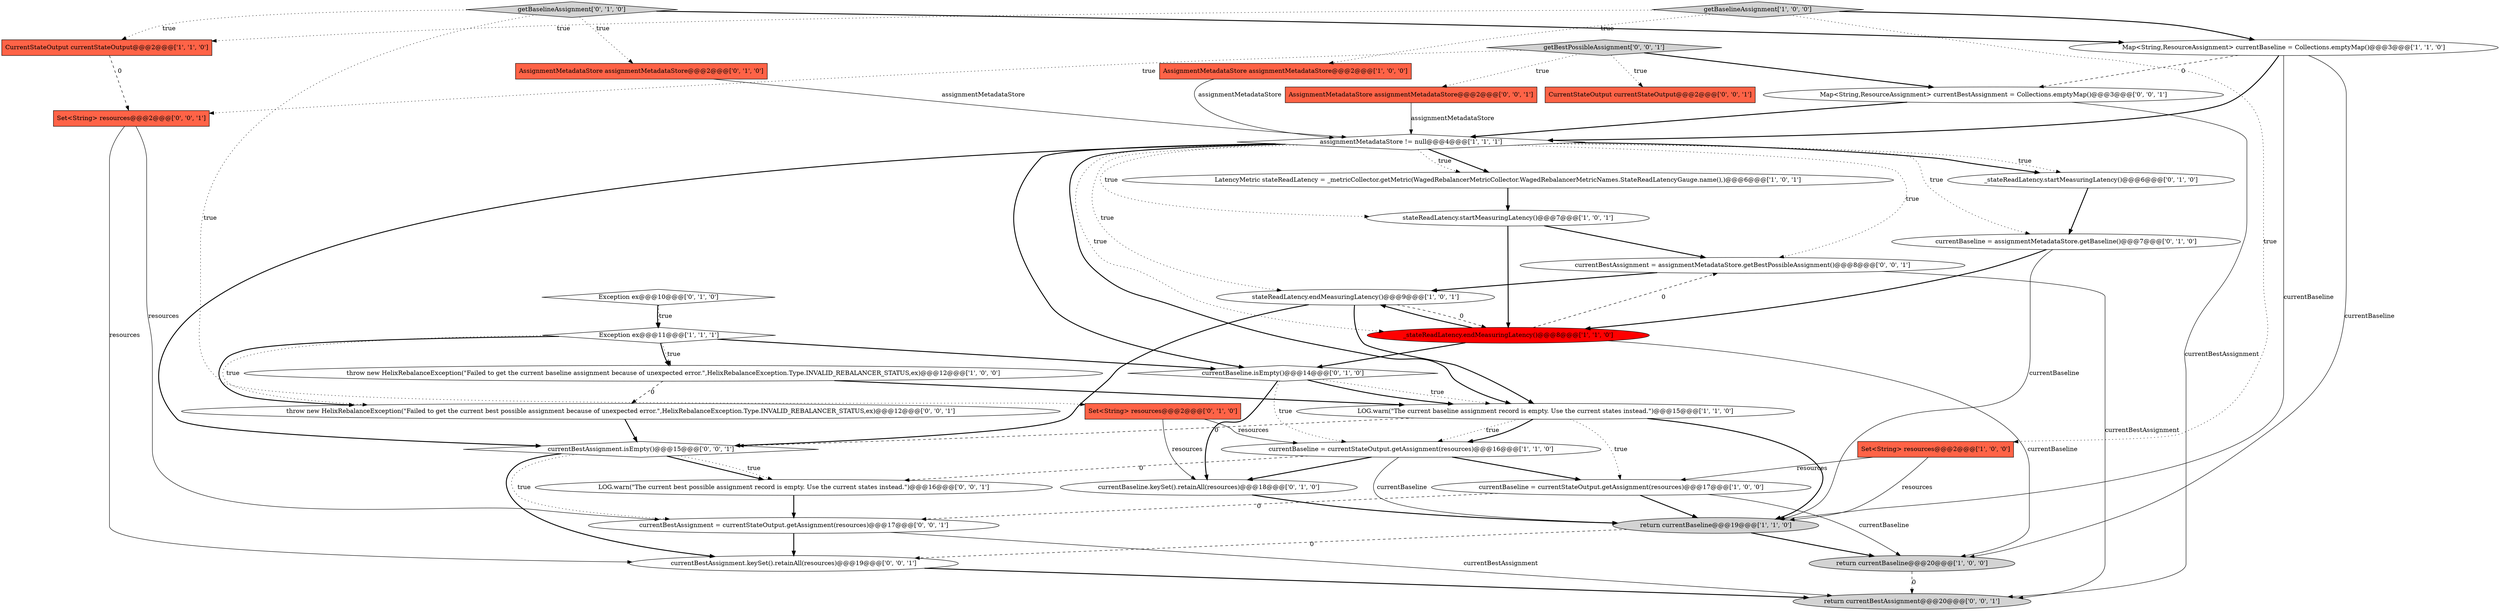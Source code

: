 digraph {
31 [style = filled, label = "currentBestAssignment.keySet().retainAll(resources)@@@19@@@['0', '0', '1']", fillcolor = white, shape = ellipse image = "AAA0AAABBB3BBB"];
33 [style = filled, label = "currentBestAssignment = currentStateOutput.getAssignment(resources)@@@17@@@['0', '0', '1']", fillcolor = white, shape = ellipse image = "AAA0AAABBB3BBB"];
6 [style = filled, label = "currentBaseline = currentStateOutput.getAssignment(resources)@@@17@@@['1', '0', '0']", fillcolor = white, shape = ellipse image = "AAA0AAABBB1BBB"];
17 [style = filled, label = "AssignmentMetadataStore assignmentMetadataStore@@@2@@@['0', '1', '0']", fillcolor = tomato, shape = box image = "AAA0AAABBB2BBB"];
5 [style = filled, label = "return currentBaseline@@@19@@@['1', '1', '0']", fillcolor = lightgray, shape = ellipse image = "AAA0AAABBB1BBB"];
15 [style = filled, label = "currentBaseline = currentStateOutput.getAssignment(resources)@@@16@@@['1', '1', '0']", fillcolor = white, shape = ellipse image = "AAA0AAABBB1BBB"];
30 [style = filled, label = "return currentBestAssignment@@@20@@@['0', '0', '1']", fillcolor = lightgray, shape = ellipse image = "AAA0AAABBB3BBB"];
7 [style = filled, label = "Map<String,ResourceAssignment> currentBaseline = Collections.emptyMap()@@@3@@@['1', '1', '0']", fillcolor = white, shape = ellipse image = "AAA0AAABBB1BBB"];
4 [style = filled, label = "assignmentMetadataStore != null@@@4@@@['1', '1', '1']", fillcolor = white, shape = diamond image = "AAA0AAABBB1BBB"];
13 [style = filled, label = "Exception ex@@@11@@@['1', '1', '1']", fillcolor = white, shape = diamond image = "AAA0AAABBB1BBB"];
20 [style = filled, label = "currentBaseline.keySet().retainAll(resources)@@@18@@@['0', '1', '0']", fillcolor = white, shape = ellipse image = "AAA0AAABBB2BBB"];
34 [style = filled, label = "Set<String> resources@@@2@@@['0', '0', '1']", fillcolor = tomato, shape = box image = "AAA0AAABBB3BBB"];
12 [style = filled, label = "getBaselineAssignment['1', '0', '0']", fillcolor = lightgray, shape = diamond image = "AAA0AAABBB1BBB"];
32 [style = filled, label = "AssignmentMetadataStore assignmentMetadataStore@@@2@@@['0', '0', '1']", fillcolor = tomato, shape = box image = "AAA0AAABBB3BBB"];
35 [style = filled, label = "currentBestAssignment = assignmentMetadataStore.getBestPossibleAssignment()@@@8@@@['0', '0', '1']", fillcolor = white, shape = ellipse image = "AAA0AAABBB3BBB"];
23 [style = filled, label = "currentBaseline.isEmpty()@@@14@@@['0', '1', '0']", fillcolor = white, shape = diamond image = "AAA0AAABBB2BBB"];
11 [style = filled, label = "Set<String> resources@@@2@@@['1', '0', '0']", fillcolor = tomato, shape = box image = "AAA0AAABBB1BBB"];
18 [style = filled, label = "_stateReadLatency.startMeasuringLatency()@@@6@@@['0', '1', '0']", fillcolor = white, shape = ellipse image = "AAA0AAABBB2BBB"];
27 [style = filled, label = "getBestPossibleAssignment['0', '0', '1']", fillcolor = lightgray, shape = diamond image = "AAA0AAABBB3BBB"];
9 [style = filled, label = "LOG.warn(\"The current baseline assignment record is empty. Use the current states instead.\")@@@15@@@['1', '1', '0']", fillcolor = white, shape = ellipse image = "AAA0AAABBB1BBB"];
21 [style = filled, label = "Set<String> resources@@@2@@@['0', '1', '0']", fillcolor = tomato, shape = box image = "AAA0AAABBB2BBB"];
28 [style = filled, label = "CurrentStateOutput currentStateOutput@@@2@@@['0', '0', '1']", fillcolor = tomato, shape = box image = "AAA0AAABBB3BBB"];
8 [style = filled, label = "return currentBaseline@@@20@@@['1', '0', '0']", fillcolor = lightgray, shape = ellipse image = "AAA0AAABBB1BBB"];
3 [style = filled, label = "LatencyMetric stateReadLatency = _metricCollector.getMetric(WagedRebalancerMetricCollector.WagedRebalancerMetricNames.StateReadLatencyGauge.name(),)@@@6@@@['1', '0', '1']", fillcolor = white, shape = ellipse image = "AAA0AAABBB1BBB"];
22 [style = filled, label = "Exception ex@@@10@@@['0', '1', '0']", fillcolor = white, shape = diamond image = "AAA0AAABBB2BBB"];
36 [style = filled, label = "currentBestAssignment.isEmpty()@@@15@@@['0', '0', '1']", fillcolor = white, shape = diamond image = "AAA0AAABBB3BBB"];
26 [style = filled, label = "Map<String,ResourceAssignment> currentBestAssignment = Collections.emptyMap()@@@3@@@['0', '0', '1']", fillcolor = white, shape = ellipse image = "AAA0AAABBB3BBB"];
25 [style = filled, label = "LOG.warn(\"The current best possible assignment record is empty. Use the current states instead.\")@@@16@@@['0', '0', '1']", fillcolor = white, shape = ellipse image = "AAA0AAABBB3BBB"];
14 [style = filled, label = "CurrentStateOutput currentStateOutput@@@2@@@['1', '1', '0']", fillcolor = tomato, shape = box image = "AAA0AAABBB1BBB"];
29 [style = filled, label = "throw new HelixRebalanceException(\"Failed to get the current best possible assignment because of unexpected error.\",HelixRebalanceException.Type.INVALID_REBALANCER_STATUS,ex)@@@12@@@['0', '0', '1']", fillcolor = white, shape = ellipse image = "AAA0AAABBB3BBB"];
2 [style = filled, label = "stateReadLatency.startMeasuringLatency()@@@7@@@['1', '0', '1']", fillcolor = white, shape = ellipse image = "AAA0AAABBB1BBB"];
10 [style = filled, label = "_stateReadLatency.endMeasuringLatency()@@@8@@@['1', '1', '0']", fillcolor = red, shape = ellipse image = "AAA1AAABBB1BBB"];
16 [style = filled, label = "throw new HelixRebalanceException(\"Failed to get the current baseline assignment because of unexpected error.\",HelixRebalanceException.Type.INVALID_REBALANCER_STATUS,ex)@@@12@@@['1', '0', '0']", fillcolor = white, shape = ellipse image = "AAA0AAABBB1BBB"];
0 [style = filled, label = "AssignmentMetadataStore assignmentMetadataStore@@@2@@@['1', '0', '0']", fillcolor = tomato, shape = box image = "AAA0AAABBB1BBB"];
24 [style = filled, label = "currentBaseline = assignmentMetadataStore.getBaseline()@@@7@@@['0', '1', '0']", fillcolor = white, shape = ellipse image = "AAA0AAABBB2BBB"];
19 [style = filled, label = "getBaselineAssignment['0', '1', '0']", fillcolor = lightgray, shape = diamond image = "AAA0AAABBB2BBB"];
1 [style = filled, label = "stateReadLatency.endMeasuringLatency()@@@9@@@['1', '0', '1']", fillcolor = white, shape = ellipse image = "AAA0AAABBB1BBB"];
9->36 [style = dashed, label="0"];
2->35 [style = bold, label=""];
4->18 [style = dotted, label="true"];
27->32 [style = dotted, label="true"];
15->5 [style = solid, label="currentBaseline"];
25->33 [style = bold, label=""];
4->1 [style = dotted, label="true"];
7->8 [style = solid, label="currentBaseline"];
17->4 [style = solid, label="assignmentMetadataStore"];
10->8 [style = solid, label="currentBaseline"];
1->10 [style = dashed, label="0"];
12->7 [style = bold, label=""];
15->25 [style = dashed, label="0"];
15->20 [style = bold, label=""];
11->6 [style = solid, label="resources"];
31->30 [style = bold, label=""];
9->5 [style = bold, label=""];
11->5 [style = solid, label="resources"];
23->15 [style = dotted, label="true"];
21->15 [style = solid, label="resources"];
4->36 [style = bold, label=""];
9->15 [style = dotted, label="true"];
4->24 [style = dotted, label="true"];
8->30 [style = dashed, label="0"];
7->26 [style = dashed, label="0"];
34->31 [style = solid, label="resources"];
16->9 [style = bold, label=""];
22->13 [style = bold, label=""];
34->33 [style = solid, label="resources"];
24->10 [style = bold, label=""];
29->36 [style = bold, label=""];
4->3 [style = bold, label=""];
26->30 [style = solid, label="currentBestAssignment"];
19->17 [style = dotted, label="true"];
36->31 [style = bold, label=""];
4->35 [style = dotted, label="true"];
21->20 [style = solid, label="resources"];
4->18 [style = bold, label=""];
19->21 [style = dotted, label="true"];
7->5 [style = solid, label="currentBaseline"];
26->4 [style = bold, label=""];
13->16 [style = bold, label=""];
23->9 [style = dotted, label="true"];
6->33 [style = dashed, label="0"];
12->11 [style = dotted, label="true"];
36->25 [style = bold, label=""];
3->2 [style = bold, label=""];
13->29 [style = dotted, label="true"];
22->13 [style = dotted, label="true"];
6->8 [style = solid, label="currentBaseline"];
12->0 [style = dotted, label="true"];
10->1 [style = bold, label=""];
10->35 [style = dashed, label="0"];
4->2 [style = dotted, label="true"];
4->23 [style = bold, label=""];
35->30 [style = solid, label="currentBestAssignment"];
27->26 [style = bold, label=""];
4->9 [style = bold, label=""];
13->16 [style = dotted, label="true"];
23->20 [style = bold, label=""];
18->24 [style = bold, label=""];
4->10 [style = dotted, label="true"];
7->4 [style = bold, label=""];
2->10 [style = bold, label=""];
1->9 [style = bold, label=""];
6->5 [style = bold, label=""];
24->5 [style = solid, label="currentBaseline"];
4->3 [style = dotted, label="true"];
35->1 [style = bold, label=""];
10->23 [style = bold, label=""];
5->31 [style = dashed, label="0"];
33->30 [style = solid, label="currentBestAssignment"];
32->4 [style = solid, label="assignmentMetadataStore"];
36->33 [style = dotted, label="true"];
5->8 [style = bold, label=""];
19->14 [style = dotted, label="true"];
14->34 [style = dashed, label="0"];
27->34 [style = dotted, label="true"];
15->6 [style = bold, label=""];
9->6 [style = dotted, label="true"];
1->36 [style = bold, label=""];
20->5 [style = bold, label=""];
27->28 [style = dotted, label="true"];
12->14 [style = dotted, label="true"];
13->29 [style = bold, label=""];
9->15 [style = bold, label=""];
13->23 [style = bold, label=""];
16->29 [style = dashed, label="0"];
33->31 [style = bold, label=""];
23->9 [style = bold, label=""];
19->7 [style = bold, label=""];
36->25 [style = dotted, label="true"];
0->4 [style = solid, label="assignmentMetadataStore"];
}
